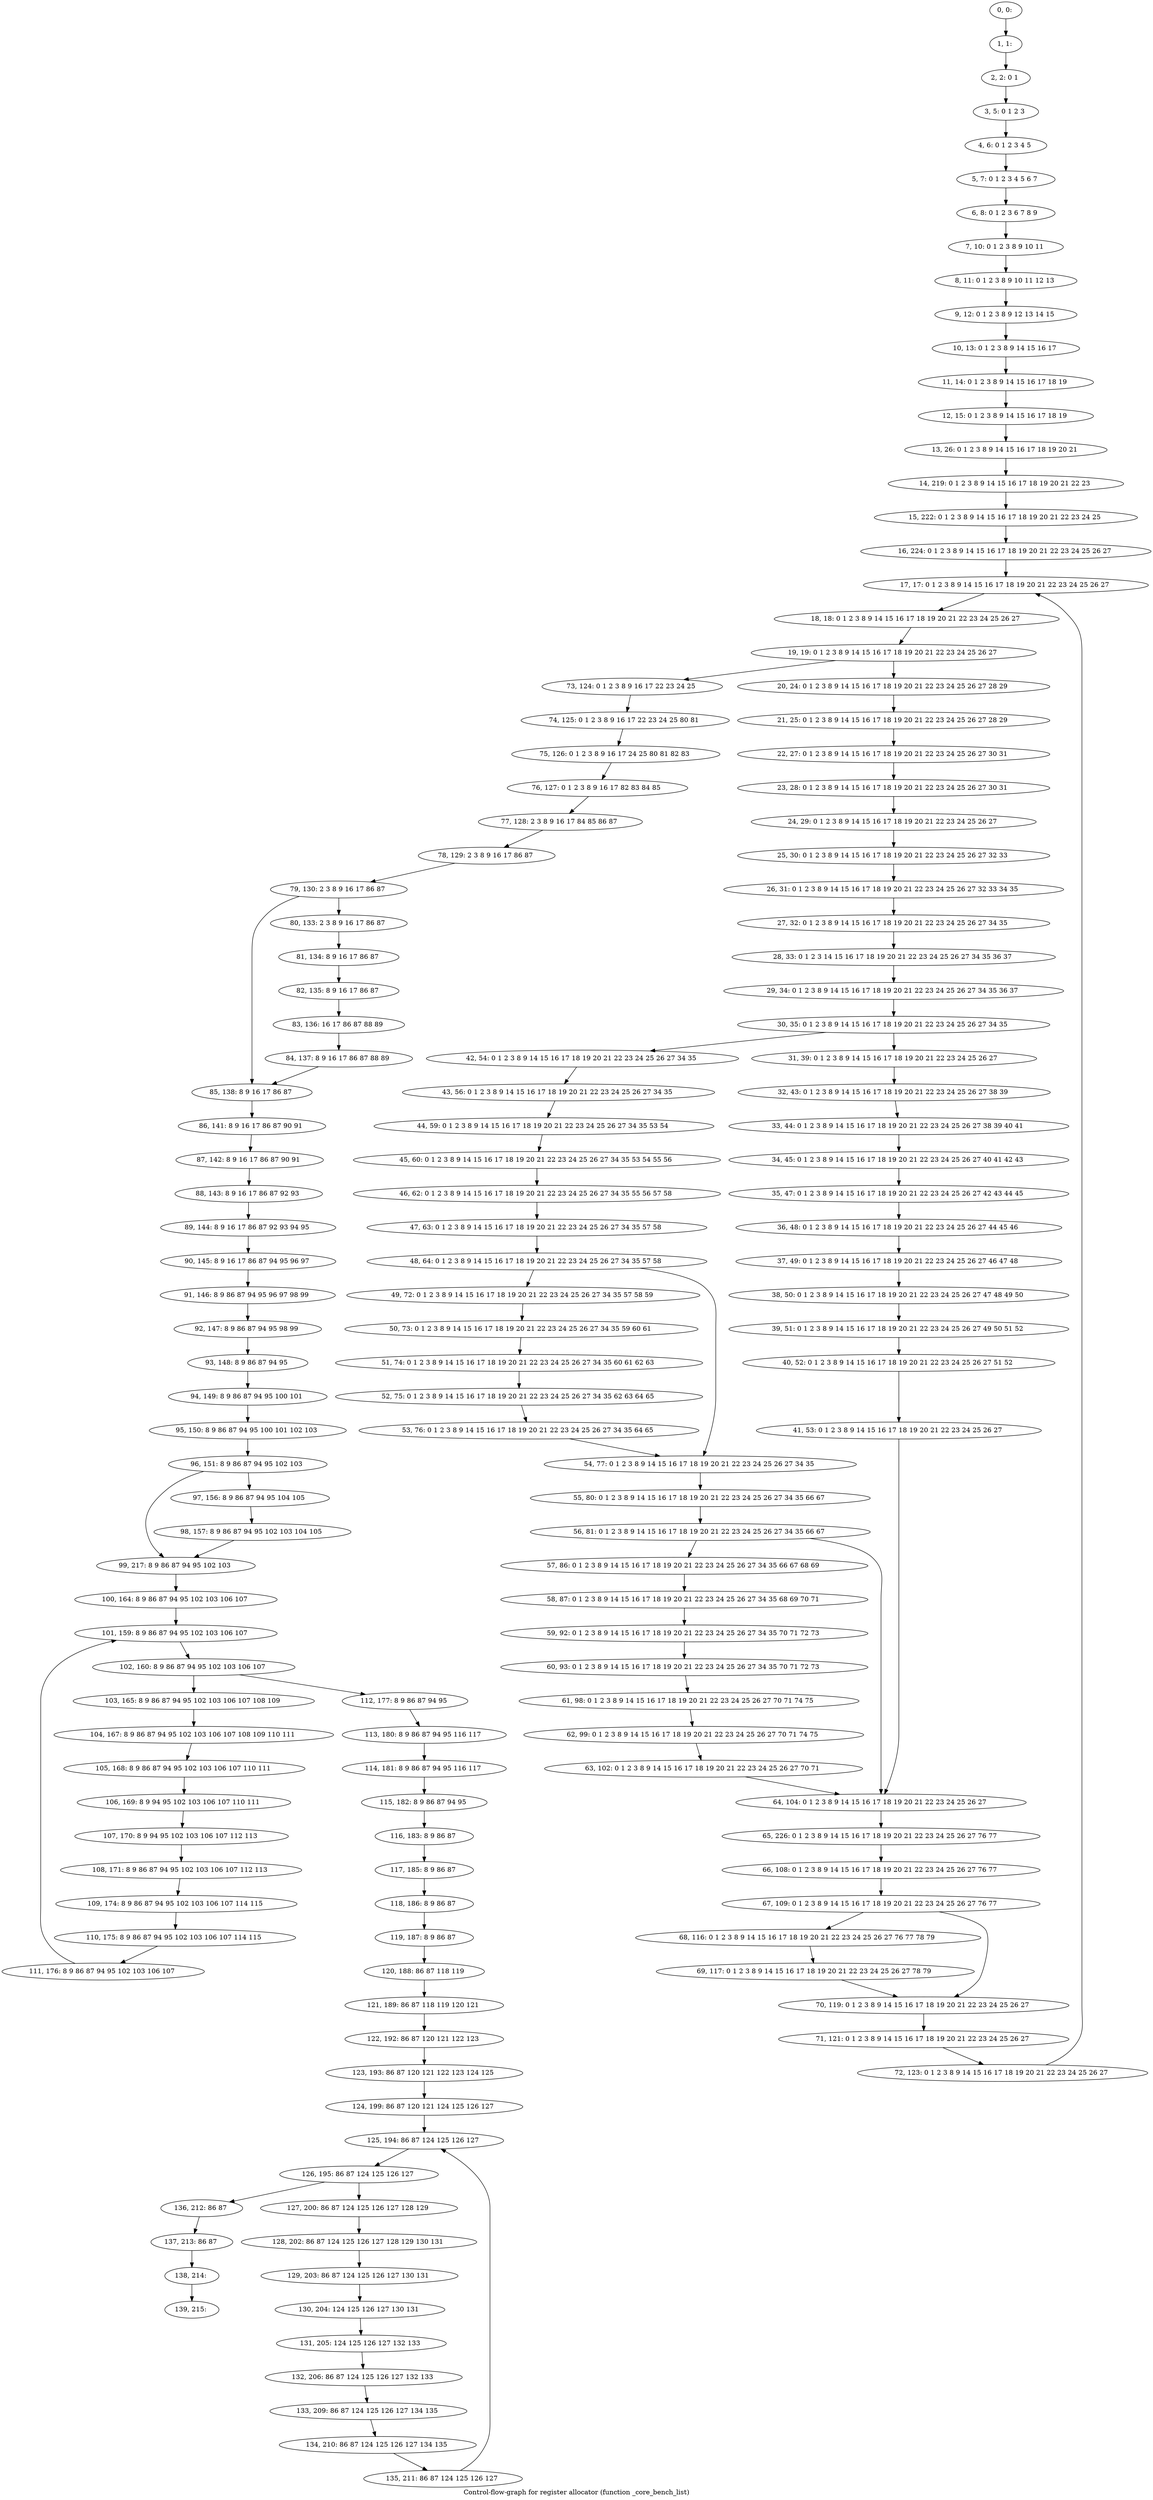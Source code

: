 digraph G {
graph [label="Control-flow-graph for register allocator (function _core_bench_list)"]
0[label="0, 0: "];
1[label="1, 1: "];
2[label="2, 2: 0 1 "];
3[label="3, 5: 0 1 2 3 "];
4[label="4, 6: 0 1 2 3 4 5 "];
5[label="5, 7: 0 1 2 3 4 5 6 7 "];
6[label="6, 8: 0 1 2 3 6 7 8 9 "];
7[label="7, 10: 0 1 2 3 8 9 10 11 "];
8[label="8, 11: 0 1 2 3 8 9 10 11 12 13 "];
9[label="9, 12: 0 1 2 3 8 9 12 13 14 15 "];
10[label="10, 13: 0 1 2 3 8 9 14 15 16 17 "];
11[label="11, 14: 0 1 2 3 8 9 14 15 16 17 18 19 "];
12[label="12, 15: 0 1 2 3 8 9 14 15 16 17 18 19 "];
13[label="13, 26: 0 1 2 3 8 9 14 15 16 17 18 19 20 21 "];
14[label="14, 219: 0 1 2 3 8 9 14 15 16 17 18 19 20 21 22 23 "];
15[label="15, 222: 0 1 2 3 8 9 14 15 16 17 18 19 20 21 22 23 24 25 "];
16[label="16, 224: 0 1 2 3 8 9 14 15 16 17 18 19 20 21 22 23 24 25 26 27 "];
17[label="17, 17: 0 1 2 3 8 9 14 15 16 17 18 19 20 21 22 23 24 25 26 27 "];
18[label="18, 18: 0 1 2 3 8 9 14 15 16 17 18 19 20 21 22 23 24 25 26 27 "];
19[label="19, 19: 0 1 2 3 8 9 14 15 16 17 18 19 20 21 22 23 24 25 26 27 "];
20[label="20, 24: 0 1 2 3 8 9 14 15 16 17 18 19 20 21 22 23 24 25 26 27 28 29 "];
21[label="21, 25: 0 1 2 3 8 9 14 15 16 17 18 19 20 21 22 23 24 25 26 27 28 29 "];
22[label="22, 27: 0 1 2 3 8 9 14 15 16 17 18 19 20 21 22 23 24 25 26 27 30 31 "];
23[label="23, 28: 0 1 2 3 8 9 14 15 16 17 18 19 20 21 22 23 24 25 26 27 30 31 "];
24[label="24, 29: 0 1 2 3 8 9 14 15 16 17 18 19 20 21 22 23 24 25 26 27 "];
25[label="25, 30: 0 1 2 3 8 9 14 15 16 17 18 19 20 21 22 23 24 25 26 27 32 33 "];
26[label="26, 31: 0 1 2 3 8 9 14 15 16 17 18 19 20 21 22 23 24 25 26 27 32 33 34 35 "];
27[label="27, 32: 0 1 2 3 8 9 14 15 16 17 18 19 20 21 22 23 24 25 26 27 34 35 "];
28[label="28, 33: 0 1 2 3 14 15 16 17 18 19 20 21 22 23 24 25 26 27 34 35 36 37 "];
29[label="29, 34: 0 1 2 3 8 9 14 15 16 17 18 19 20 21 22 23 24 25 26 27 34 35 36 37 "];
30[label="30, 35: 0 1 2 3 8 9 14 15 16 17 18 19 20 21 22 23 24 25 26 27 34 35 "];
31[label="31, 39: 0 1 2 3 8 9 14 15 16 17 18 19 20 21 22 23 24 25 26 27 "];
32[label="32, 43: 0 1 2 3 8 9 14 15 16 17 18 19 20 21 22 23 24 25 26 27 38 39 "];
33[label="33, 44: 0 1 2 3 8 9 14 15 16 17 18 19 20 21 22 23 24 25 26 27 38 39 40 41 "];
34[label="34, 45: 0 1 2 3 8 9 14 15 16 17 18 19 20 21 22 23 24 25 26 27 40 41 42 43 "];
35[label="35, 47: 0 1 2 3 8 9 14 15 16 17 18 19 20 21 22 23 24 25 26 27 42 43 44 45 "];
36[label="36, 48: 0 1 2 3 8 9 14 15 16 17 18 19 20 21 22 23 24 25 26 27 44 45 46 "];
37[label="37, 49: 0 1 2 3 8 9 14 15 16 17 18 19 20 21 22 23 24 25 26 27 46 47 48 "];
38[label="38, 50: 0 1 2 3 8 9 14 15 16 17 18 19 20 21 22 23 24 25 26 27 47 48 49 50 "];
39[label="39, 51: 0 1 2 3 8 9 14 15 16 17 18 19 20 21 22 23 24 25 26 27 49 50 51 52 "];
40[label="40, 52: 0 1 2 3 8 9 14 15 16 17 18 19 20 21 22 23 24 25 26 27 51 52 "];
41[label="41, 53: 0 1 2 3 8 9 14 15 16 17 18 19 20 21 22 23 24 25 26 27 "];
42[label="42, 54: 0 1 2 3 8 9 14 15 16 17 18 19 20 21 22 23 24 25 26 27 34 35 "];
43[label="43, 56: 0 1 2 3 8 9 14 15 16 17 18 19 20 21 22 23 24 25 26 27 34 35 "];
44[label="44, 59: 0 1 2 3 8 9 14 15 16 17 18 19 20 21 22 23 24 25 26 27 34 35 53 54 "];
45[label="45, 60: 0 1 2 3 8 9 14 15 16 17 18 19 20 21 22 23 24 25 26 27 34 35 53 54 55 56 "];
46[label="46, 62: 0 1 2 3 8 9 14 15 16 17 18 19 20 21 22 23 24 25 26 27 34 35 55 56 57 58 "];
47[label="47, 63: 0 1 2 3 8 9 14 15 16 17 18 19 20 21 22 23 24 25 26 27 34 35 57 58 "];
48[label="48, 64: 0 1 2 3 8 9 14 15 16 17 18 19 20 21 22 23 24 25 26 27 34 35 57 58 "];
49[label="49, 72: 0 1 2 3 8 9 14 15 16 17 18 19 20 21 22 23 24 25 26 27 34 35 57 58 59 "];
50[label="50, 73: 0 1 2 3 8 9 14 15 16 17 18 19 20 21 22 23 24 25 26 27 34 35 59 60 61 "];
51[label="51, 74: 0 1 2 3 8 9 14 15 16 17 18 19 20 21 22 23 24 25 26 27 34 35 60 61 62 63 "];
52[label="52, 75: 0 1 2 3 8 9 14 15 16 17 18 19 20 21 22 23 24 25 26 27 34 35 62 63 64 65 "];
53[label="53, 76: 0 1 2 3 8 9 14 15 16 17 18 19 20 21 22 23 24 25 26 27 34 35 64 65 "];
54[label="54, 77: 0 1 2 3 8 9 14 15 16 17 18 19 20 21 22 23 24 25 26 27 34 35 "];
55[label="55, 80: 0 1 2 3 8 9 14 15 16 17 18 19 20 21 22 23 24 25 26 27 34 35 66 67 "];
56[label="56, 81: 0 1 2 3 8 9 14 15 16 17 18 19 20 21 22 23 24 25 26 27 34 35 66 67 "];
57[label="57, 86: 0 1 2 3 8 9 14 15 16 17 18 19 20 21 22 23 24 25 26 27 34 35 66 67 68 69 "];
58[label="58, 87: 0 1 2 3 8 9 14 15 16 17 18 19 20 21 22 23 24 25 26 27 34 35 68 69 70 71 "];
59[label="59, 92: 0 1 2 3 8 9 14 15 16 17 18 19 20 21 22 23 24 25 26 27 34 35 70 71 72 73 "];
60[label="60, 93: 0 1 2 3 8 9 14 15 16 17 18 19 20 21 22 23 24 25 26 27 34 35 70 71 72 73 "];
61[label="61, 98: 0 1 2 3 8 9 14 15 16 17 18 19 20 21 22 23 24 25 26 27 70 71 74 75 "];
62[label="62, 99: 0 1 2 3 8 9 14 15 16 17 18 19 20 21 22 23 24 25 26 27 70 71 74 75 "];
63[label="63, 102: 0 1 2 3 8 9 14 15 16 17 18 19 20 21 22 23 24 25 26 27 70 71 "];
64[label="64, 104: 0 1 2 3 8 9 14 15 16 17 18 19 20 21 22 23 24 25 26 27 "];
65[label="65, 226: 0 1 2 3 8 9 14 15 16 17 18 19 20 21 22 23 24 25 26 27 76 77 "];
66[label="66, 108: 0 1 2 3 8 9 14 15 16 17 18 19 20 21 22 23 24 25 26 27 76 77 "];
67[label="67, 109: 0 1 2 3 8 9 14 15 16 17 18 19 20 21 22 23 24 25 26 27 76 77 "];
68[label="68, 116: 0 1 2 3 8 9 14 15 16 17 18 19 20 21 22 23 24 25 26 27 76 77 78 79 "];
69[label="69, 117: 0 1 2 3 8 9 14 15 16 17 18 19 20 21 22 23 24 25 26 27 78 79 "];
70[label="70, 119: 0 1 2 3 8 9 14 15 16 17 18 19 20 21 22 23 24 25 26 27 "];
71[label="71, 121: 0 1 2 3 8 9 14 15 16 17 18 19 20 21 22 23 24 25 26 27 "];
72[label="72, 123: 0 1 2 3 8 9 14 15 16 17 18 19 20 21 22 23 24 25 26 27 "];
73[label="73, 124: 0 1 2 3 8 9 16 17 22 23 24 25 "];
74[label="74, 125: 0 1 2 3 8 9 16 17 22 23 24 25 80 81 "];
75[label="75, 126: 0 1 2 3 8 9 16 17 24 25 80 81 82 83 "];
76[label="76, 127: 0 1 2 3 8 9 16 17 82 83 84 85 "];
77[label="77, 128: 2 3 8 9 16 17 84 85 86 87 "];
78[label="78, 129: 2 3 8 9 16 17 86 87 "];
79[label="79, 130: 2 3 8 9 16 17 86 87 "];
80[label="80, 133: 2 3 8 9 16 17 86 87 "];
81[label="81, 134: 8 9 16 17 86 87 "];
82[label="82, 135: 8 9 16 17 86 87 "];
83[label="83, 136: 16 17 86 87 88 89 "];
84[label="84, 137: 8 9 16 17 86 87 88 89 "];
85[label="85, 138: 8 9 16 17 86 87 "];
86[label="86, 141: 8 9 16 17 86 87 90 91 "];
87[label="87, 142: 8 9 16 17 86 87 90 91 "];
88[label="88, 143: 8 9 16 17 86 87 92 93 "];
89[label="89, 144: 8 9 16 17 86 87 92 93 94 95 "];
90[label="90, 145: 8 9 16 17 86 87 94 95 96 97 "];
91[label="91, 146: 8 9 86 87 94 95 96 97 98 99 "];
92[label="92, 147: 8 9 86 87 94 95 98 99 "];
93[label="93, 148: 8 9 86 87 94 95 "];
94[label="94, 149: 8 9 86 87 94 95 100 101 "];
95[label="95, 150: 8 9 86 87 94 95 100 101 102 103 "];
96[label="96, 151: 8 9 86 87 94 95 102 103 "];
97[label="97, 156: 8 9 86 87 94 95 104 105 "];
98[label="98, 157: 8 9 86 87 94 95 102 103 104 105 "];
99[label="99, 217: 8 9 86 87 94 95 102 103 "];
100[label="100, 164: 8 9 86 87 94 95 102 103 106 107 "];
101[label="101, 159: 8 9 86 87 94 95 102 103 106 107 "];
102[label="102, 160: 8 9 86 87 94 95 102 103 106 107 "];
103[label="103, 165: 8 9 86 87 94 95 102 103 106 107 108 109 "];
104[label="104, 167: 8 9 86 87 94 95 102 103 106 107 108 109 110 111 "];
105[label="105, 168: 8 9 86 87 94 95 102 103 106 107 110 111 "];
106[label="106, 169: 8 9 94 95 102 103 106 107 110 111 "];
107[label="107, 170: 8 9 94 95 102 103 106 107 112 113 "];
108[label="108, 171: 8 9 86 87 94 95 102 103 106 107 112 113 "];
109[label="109, 174: 8 9 86 87 94 95 102 103 106 107 114 115 "];
110[label="110, 175: 8 9 86 87 94 95 102 103 106 107 114 115 "];
111[label="111, 176: 8 9 86 87 94 95 102 103 106 107 "];
112[label="112, 177: 8 9 86 87 94 95 "];
113[label="113, 180: 8 9 86 87 94 95 116 117 "];
114[label="114, 181: 8 9 86 87 94 95 116 117 "];
115[label="115, 182: 8 9 86 87 94 95 "];
116[label="116, 183: 8 9 86 87 "];
117[label="117, 185: 8 9 86 87 "];
118[label="118, 186: 8 9 86 87 "];
119[label="119, 187: 8 9 86 87 "];
120[label="120, 188: 86 87 118 119 "];
121[label="121, 189: 86 87 118 119 120 121 "];
122[label="122, 192: 86 87 120 121 122 123 "];
123[label="123, 193: 86 87 120 121 122 123 124 125 "];
124[label="124, 199: 86 87 120 121 124 125 126 127 "];
125[label="125, 194: 86 87 124 125 126 127 "];
126[label="126, 195: 86 87 124 125 126 127 "];
127[label="127, 200: 86 87 124 125 126 127 128 129 "];
128[label="128, 202: 86 87 124 125 126 127 128 129 130 131 "];
129[label="129, 203: 86 87 124 125 126 127 130 131 "];
130[label="130, 204: 124 125 126 127 130 131 "];
131[label="131, 205: 124 125 126 127 132 133 "];
132[label="132, 206: 86 87 124 125 126 127 132 133 "];
133[label="133, 209: 86 87 124 125 126 127 134 135 "];
134[label="134, 210: 86 87 124 125 126 127 134 135 "];
135[label="135, 211: 86 87 124 125 126 127 "];
136[label="136, 212: 86 87 "];
137[label="137, 213: 86 87 "];
138[label="138, 214: "];
139[label="139, 215: "];
0->1 ;
1->2 ;
2->3 ;
3->4 ;
4->5 ;
5->6 ;
6->7 ;
7->8 ;
8->9 ;
9->10 ;
10->11 ;
11->12 ;
12->13 ;
13->14 ;
14->15 ;
15->16 ;
16->17 ;
17->18 ;
18->19 ;
19->20 ;
19->73 ;
20->21 ;
21->22 ;
22->23 ;
23->24 ;
24->25 ;
25->26 ;
26->27 ;
27->28 ;
28->29 ;
29->30 ;
30->31 ;
30->42 ;
31->32 ;
32->33 ;
33->34 ;
34->35 ;
35->36 ;
36->37 ;
37->38 ;
38->39 ;
39->40 ;
40->41 ;
41->64 ;
42->43 ;
43->44 ;
44->45 ;
45->46 ;
46->47 ;
47->48 ;
48->49 ;
48->54 ;
49->50 ;
50->51 ;
51->52 ;
52->53 ;
53->54 ;
54->55 ;
55->56 ;
56->57 ;
56->64 ;
57->58 ;
58->59 ;
59->60 ;
60->61 ;
61->62 ;
62->63 ;
63->64 ;
64->65 ;
65->66 ;
66->67 ;
67->68 ;
67->70 ;
68->69 ;
69->70 ;
70->71 ;
71->72 ;
72->17 ;
73->74 ;
74->75 ;
75->76 ;
76->77 ;
77->78 ;
78->79 ;
79->80 ;
79->85 ;
80->81 ;
81->82 ;
82->83 ;
83->84 ;
84->85 ;
85->86 ;
86->87 ;
87->88 ;
88->89 ;
89->90 ;
90->91 ;
91->92 ;
92->93 ;
93->94 ;
94->95 ;
95->96 ;
96->97 ;
96->99 ;
97->98 ;
98->99 ;
99->100 ;
100->101 ;
101->102 ;
102->103 ;
102->112 ;
103->104 ;
104->105 ;
105->106 ;
106->107 ;
107->108 ;
108->109 ;
109->110 ;
110->111 ;
111->101 ;
112->113 ;
113->114 ;
114->115 ;
115->116 ;
116->117 ;
117->118 ;
118->119 ;
119->120 ;
120->121 ;
121->122 ;
122->123 ;
123->124 ;
124->125 ;
125->126 ;
126->127 ;
126->136 ;
127->128 ;
128->129 ;
129->130 ;
130->131 ;
131->132 ;
132->133 ;
133->134 ;
134->135 ;
135->125 ;
136->137 ;
137->138 ;
138->139 ;
}
